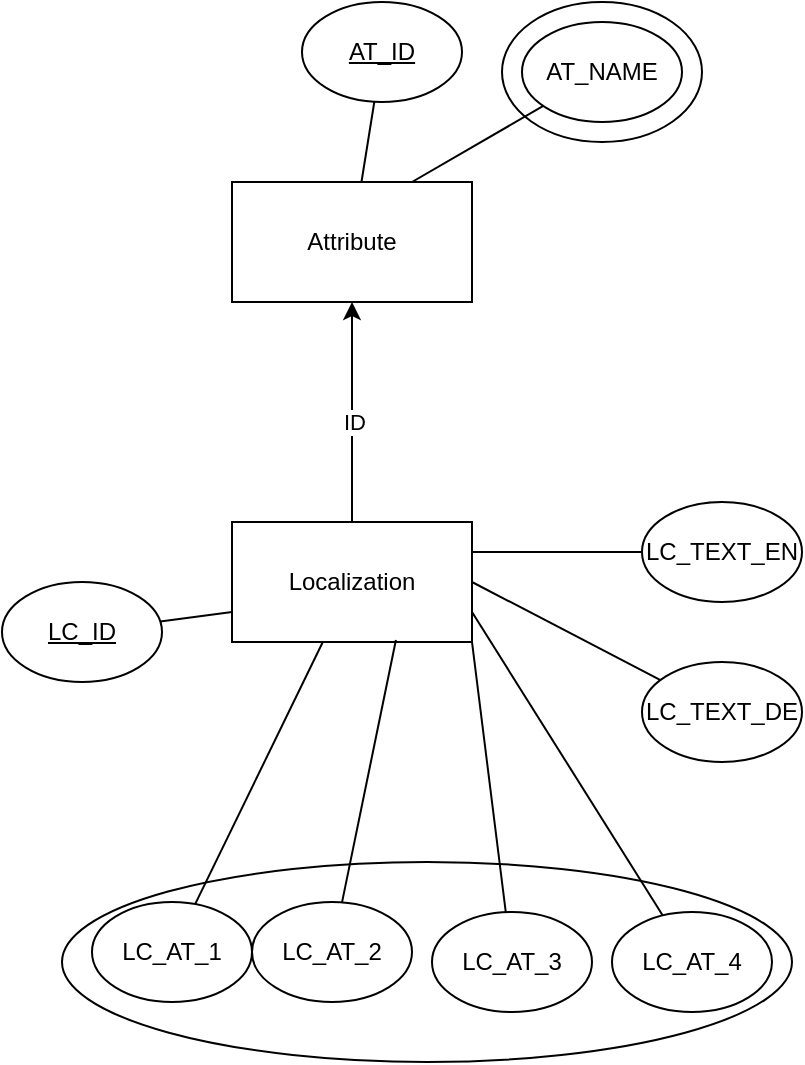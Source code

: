 <mxfile version="22.0.2" type="device" pages="3">
  <diagram id="R2lEEEUBdFMjLlhIrx00" name="Localisation">
    <mxGraphModel dx="1418" dy="820" grid="1" gridSize="10" guides="1" tooltips="1" connect="1" arrows="1" fold="1" page="1" pageScale="1" pageWidth="850" pageHeight="1100" math="0" shadow="0" extFonts="Permanent Marker^https://fonts.googleapis.com/css?family=Permanent+Marker">
      <root>
        <mxCell id="0" />
        <mxCell id="1" parent="0" />
        <mxCell id="pSALJJKO5EZUqhPM9DtS-37" value="" style="ellipse;whiteSpace=wrap;html=1;" parent="1" vertex="1">
          <mxGeometry x="270" y="100" width="100" height="70" as="geometry" />
        </mxCell>
        <mxCell id="pSALJJKO5EZUqhPM9DtS-32" value="" style="ellipse;whiteSpace=wrap;html=1;" parent="1" vertex="1">
          <mxGeometry x="50" y="530" width="365" height="100" as="geometry" />
        </mxCell>
        <mxCell id="pSALJJKO5EZUqhPM9DtS-1" value="Attribute" style="rounded=0;whiteSpace=wrap;html=1;" parent="1" vertex="1">
          <mxGeometry x="135" y="190" width="120" height="60" as="geometry" />
        </mxCell>
        <mxCell id="pSALJJKO5EZUqhPM9DtS-5" style="edgeStyle=orthogonalEdgeStyle;rounded=0;orthogonalLoop=1;jettySize=auto;html=1;" parent="1" source="pSALJJKO5EZUqhPM9DtS-3" target="pSALJJKO5EZUqhPM9DtS-1" edge="1">
          <mxGeometry relative="1" as="geometry" />
        </mxCell>
        <mxCell id="pSALJJKO5EZUqhPM9DtS-6" value="ID" style="edgeLabel;html=1;align=center;verticalAlign=middle;resizable=0;points=[];" parent="pSALJJKO5EZUqhPM9DtS-5" vertex="1" connectable="0">
          <mxGeometry x="-0.089" y="-1" relative="1" as="geometry">
            <mxPoint as="offset" />
          </mxGeometry>
        </mxCell>
        <mxCell id="pSALJJKO5EZUqhPM9DtS-3" value="Localization" style="rounded=0;whiteSpace=wrap;html=1;" parent="1" vertex="1">
          <mxGeometry x="135" y="360" width="120" height="60" as="geometry" />
        </mxCell>
        <mxCell id="pSALJJKO5EZUqhPM9DtS-17" style="rounded=0;orthogonalLoop=1;jettySize=auto;html=1;entryX=0;entryY=0.75;entryDx=0;entryDy=0;endArrow=none;endFill=0;" parent="1" source="pSALJJKO5EZUqhPM9DtS-9" target="pSALJJKO5EZUqhPM9DtS-3" edge="1">
          <mxGeometry relative="1" as="geometry" />
        </mxCell>
        <mxCell id="pSALJJKO5EZUqhPM9DtS-9" value="&lt;u&gt;LC_ID&lt;/u&gt;" style="ellipse;whiteSpace=wrap;html=1;" parent="1" vertex="1">
          <mxGeometry x="20" y="390" width="80" height="50" as="geometry" />
        </mxCell>
        <mxCell id="pSALJJKO5EZUqhPM9DtS-10" value="LC_AT_1" style="ellipse;whiteSpace=wrap;html=1;" parent="1" vertex="1">
          <mxGeometry x="65" y="550" width="80" height="50" as="geometry" />
        </mxCell>
        <mxCell id="pSALJJKO5EZUqhPM9DtS-29" style="rounded=0;orthogonalLoop=1;jettySize=auto;html=1;entryX=1;entryY=0.75;entryDx=0;entryDy=0;endArrow=none;endFill=0;" parent="1" source="pSALJJKO5EZUqhPM9DtS-11" target="pSALJJKO5EZUqhPM9DtS-3" edge="1">
          <mxGeometry relative="1" as="geometry" />
        </mxCell>
        <mxCell id="pSALJJKO5EZUqhPM9DtS-11" value="LC_AT_4" style="ellipse;whiteSpace=wrap;html=1;" parent="1" vertex="1">
          <mxGeometry x="325" y="555" width="80" height="50" as="geometry" />
        </mxCell>
        <mxCell id="pSALJJKO5EZUqhPM9DtS-28" style="rounded=0;orthogonalLoop=1;jettySize=auto;html=1;entryX=1;entryY=1;entryDx=0;entryDy=0;endArrow=none;endFill=0;" parent="1" source="pSALJJKO5EZUqhPM9DtS-12" target="pSALJJKO5EZUqhPM9DtS-3" edge="1">
          <mxGeometry relative="1" as="geometry" />
        </mxCell>
        <mxCell id="pSALJJKO5EZUqhPM9DtS-12" value="LC_AT_3" style="ellipse;whiteSpace=wrap;html=1;strokeColor=default;" parent="1" vertex="1">
          <mxGeometry x="235" y="555" width="80" height="50" as="geometry" />
        </mxCell>
        <mxCell id="pSALJJKO5EZUqhPM9DtS-26" style="rounded=0;orthogonalLoop=1;jettySize=auto;html=1;entryX=0.683;entryY=0.983;entryDx=0;entryDy=0;endArrow=none;endFill=0;entryPerimeter=0;" parent="1" source="pSALJJKO5EZUqhPM9DtS-13" target="pSALJJKO5EZUqhPM9DtS-3" edge="1">
          <mxGeometry relative="1" as="geometry" />
        </mxCell>
        <mxCell id="pSALJJKO5EZUqhPM9DtS-13" value="LC_AT_2" style="ellipse;whiteSpace=wrap;html=1;" parent="1" vertex="1">
          <mxGeometry x="145" y="550" width="80" height="50" as="geometry" />
        </mxCell>
        <mxCell id="pSALJJKO5EZUqhPM9DtS-30" style="rounded=0;orthogonalLoop=1;jettySize=auto;html=1;entryX=1;entryY=0.5;entryDx=0;entryDy=0;endArrow=none;endFill=0;" parent="1" source="pSALJJKO5EZUqhPM9DtS-15" target="pSALJJKO5EZUqhPM9DtS-3" edge="1">
          <mxGeometry relative="1" as="geometry" />
        </mxCell>
        <mxCell id="pSALJJKO5EZUqhPM9DtS-15" value="LC_TEXT_DE" style="ellipse;whiteSpace=wrap;html=1;" parent="1" vertex="1">
          <mxGeometry x="340" y="430" width="80" height="50" as="geometry" />
        </mxCell>
        <mxCell id="pSALJJKO5EZUqhPM9DtS-31" style="rounded=0;orthogonalLoop=1;jettySize=auto;html=1;entryX=1;entryY=0.25;entryDx=0;entryDy=0;endArrow=none;endFill=0;" parent="1" source="pSALJJKO5EZUqhPM9DtS-16" target="pSALJJKO5EZUqhPM9DtS-3" edge="1">
          <mxGeometry relative="1" as="geometry" />
        </mxCell>
        <mxCell id="pSALJJKO5EZUqhPM9DtS-16" value="LC_TEXT_EN" style="ellipse;whiteSpace=wrap;html=1;" parent="1" vertex="1">
          <mxGeometry x="340" y="350" width="80" height="50" as="geometry" />
        </mxCell>
        <mxCell id="pSALJJKO5EZUqhPM9DtS-25" value="" style="endArrow=none;html=1;rounded=0;" parent="1" source="pSALJJKO5EZUqhPM9DtS-10" target="pSALJJKO5EZUqhPM9DtS-3" edge="1">
          <mxGeometry width="50" height="50" relative="1" as="geometry">
            <mxPoint x="400" y="450" as="sourcePoint" />
            <mxPoint x="450" y="400" as="targetPoint" />
          </mxGeometry>
        </mxCell>
        <mxCell id="pSALJJKO5EZUqhPM9DtS-34" style="rounded=0;orthogonalLoop=1;jettySize=auto;html=1;endArrow=none;endFill=0;" parent="1" source="pSALJJKO5EZUqhPM9DtS-33" target="pSALJJKO5EZUqhPM9DtS-1" edge="1">
          <mxGeometry relative="1" as="geometry" />
        </mxCell>
        <mxCell id="pSALJJKO5EZUqhPM9DtS-33" value="&lt;u&gt;AT_ID&lt;/u&gt;" style="ellipse;whiteSpace=wrap;html=1;" parent="1" vertex="1">
          <mxGeometry x="170" y="100" width="80" height="50" as="geometry" />
        </mxCell>
        <mxCell id="pSALJJKO5EZUqhPM9DtS-36" style="rounded=0;orthogonalLoop=1;jettySize=auto;html=1;entryX=0.75;entryY=0;entryDx=0;entryDy=0;endArrow=none;endFill=0;" parent="1" source="pSALJJKO5EZUqhPM9DtS-35" target="pSALJJKO5EZUqhPM9DtS-1" edge="1">
          <mxGeometry relative="1" as="geometry" />
        </mxCell>
        <mxCell id="pSALJJKO5EZUqhPM9DtS-35" value="AT_NAME" style="ellipse;whiteSpace=wrap;html=1;" parent="1" vertex="1">
          <mxGeometry x="280" y="110" width="80" height="50" as="geometry" />
        </mxCell>
      </root>
    </mxGraphModel>
  </diagram>
  <diagram id="P946hPnH27-KmzvgSbPJ" name="GameState">
    <mxGraphModel dx="1418" dy="820" grid="1" gridSize="10" guides="1" tooltips="1" connect="1" arrows="1" fold="1" page="1" pageScale="1" pageWidth="827" pageHeight="1169" math="0" shadow="0">
      <root>
        <mxCell id="0" />
        <mxCell id="1" parent="0" />
        <mxCell id="caAEzCb_TMHF6B-qKZz--2" style="rounded=0;orthogonalLoop=1;jettySize=auto;html=1;endArrow=none;endFill=0;" parent="1" source="7ygXTDeeu6yD57ssG0iF-1" target="caAEzCb_TMHF6B-qKZz--1" edge="1">
          <mxGeometry relative="1" as="geometry" />
        </mxCell>
        <mxCell id="MbyzBLALT5zV71Jwln_m-1" style="rounded=0;orthogonalLoop=1;jettySize=auto;html=1;entryX=0.5;entryY=1;entryDx=0;entryDy=0;endArrow=none;endFill=0;" parent="1" source="7ygXTDeeu6yD57ssG0iF-1" target="caAEzCb_TMHF6B-qKZz--3" edge="1">
          <mxGeometry relative="1" as="geometry" />
        </mxCell>
        <mxCell id="7ygXTDeeu6yD57ssG0iF-1" value="Game_State" style="rounded=0;whiteSpace=wrap;html=1;" parent="1" vertex="1">
          <mxGeometry x="230" y="210" width="120" height="60" as="geometry" />
        </mxCell>
        <mxCell id="caAEzCb_TMHF6B-qKZz--1" value="&lt;u&gt;GS_ID&lt;/u&gt;" style="ellipse;whiteSpace=wrap;html=1;" parent="1" vertex="1">
          <mxGeometry x="170" y="130" width="80" height="50" as="geometry" />
        </mxCell>
        <mxCell id="caAEzCb_TMHF6B-qKZz--3" value="GS_SAVEDTIME" style="ellipse;whiteSpace=wrap;html=1;" parent="1" vertex="1">
          <mxGeometry x="270" y="110" width="110" height="60" as="geometry" />
        </mxCell>
        <mxCell id="MbyzBLALT5zV71Jwln_m-5" style="rounded=0;orthogonalLoop=1;jettySize=auto;html=1;entryX=0.25;entryY=1;entryDx=0;entryDy=0;" parent="1" source="MbyzBLALT5zV71Jwln_m-3" target="7ygXTDeeu6yD57ssG0iF-1" edge="1">
          <mxGeometry relative="1" as="geometry" />
        </mxCell>
        <mxCell id="1exuUVbyCPVRkp_rINg3-5" value="IS A" style="edgeLabel;html=1;align=center;verticalAlign=middle;resizable=0;points=[];" parent="MbyzBLALT5zV71Jwln_m-5" vertex="1" connectable="0">
          <mxGeometry x="-0.073" relative="1" as="geometry">
            <mxPoint as="offset" />
          </mxGeometry>
        </mxCell>
        <mxCell id="MbyzBLALT5zV71Jwln_m-3" value="Map_State" style="rounded=0;whiteSpace=wrap;html=1;" parent="1" vertex="1">
          <mxGeometry x="110" y="350" width="120" height="60" as="geometry" />
        </mxCell>
        <mxCell id="MbyzBLALT5zV71Jwln_m-6" style="rounded=0;orthogonalLoop=1;jettySize=auto;html=1;" parent="1" source="MbyzBLALT5zV71Jwln_m-4" target="7ygXTDeeu6yD57ssG0iF-1" edge="1">
          <mxGeometry relative="1" as="geometry" />
        </mxCell>
        <mxCell id="1exuUVbyCPVRkp_rINg3-6" value="IS A" style="edgeLabel;html=1;align=center;verticalAlign=middle;resizable=0;points=[];" parent="MbyzBLALT5zV71Jwln_m-6" vertex="1" connectable="0">
          <mxGeometry x="-0.22" relative="1" as="geometry">
            <mxPoint as="offset" />
          </mxGeometry>
        </mxCell>
        <mxCell id="MbyzBLALT5zV71Jwln_m-4" value="Player_State" style="rounded=0;whiteSpace=wrap;html=1;" parent="1" vertex="1">
          <mxGeometry x="354" y="340" width="120" height="60" as="geometry" />
        </mxCell>
        <mxCell id="1exuUVbyCPVRkp_rINg3-7" value="&lt;u&gt;MS_ID&lt;/u&gt;" style="ellipse;whiteSpace=wrap;html=1;" parent="1" vertex="1">
          <mxGeometry x="100" y="270" width="80" height="50" as="geometry" />
        </mxCell>
        <mxCell id="1exuUVbyCPVRkp_rINg3-10" style="rounded=0;orthogonalLoop=1;jettySize=auto;html=1;endArrow=none;endFill=0;" parent="1" source="1exuUVbyCPVRkp_rINg3-8" target="MbyzBLALT5zV71Jwln_m-4" edge="1">
          <mxGeometry relative="1" as="geometry" />
        </mxCell>
        <mxCell id="1exuUVbyCPVRkp_rINg3-8" value="&lt;u&gt;PS_ID&lt;/u&gt;" style="ellipse;whiteSpace=wrap;html=1;" parent="1" vertex="1">
          <mxGeometry x="370" y="450" width="80" height="50" as="geometry" />
        </mxCell>
        <mxCell id="1exuUVbyCPVRkp_rINg3-9" style="rounded=0;orthogonalLoop=1;jettySize=auto;html=1;entryX=0.5;entryY=0;entryDx=0;entryDy=0;endArrow=none;endFill=0;" parent="1" source="1exuUVbyCPVRkp_rINg3-7" target="MbyzBLALT5zV71Jwln_m-3" edge="1">
          <mxGeometry relative="1" as="geometry">
            <mxPoint x="120" y="430" as="targetPoint" />
          </mxGeometry>
        </mxCell>
        <mxCell id="SUUlrYLIa_OiUE7HjAlx-3" style="rounded=0;orthogonalLoop=1;jettySize=auto;html=1;entryX=0;entryY=0.5;entryDx=0;entryDy=0;endArrow=none;endFill=0;" parent="1" source="SUUlrYLIa_OiUE7HjAlx-1" target="MbyzBLALT5zV71Jwln_m-3" edge="1">
          <mxGeometry relative="1" as="geometry" />
        </mxCell>
        <mxCell id="SUUlrYLIa_OiUE7HjAlx-1" value="MS_MAP" style="ellipse;whiteSpace=wrap;html=1;" parent="1" vertex="1">
          <mxGeometry x="10" y="320" width="80" height="50" as="geometry" />
        </mxCell>
        <mxCell id="SUUlrYLIa_OiUE7HjAlx-2" value="MS_REVEALED" style="ellipse;whiteSpace=wrap;html=1;" parent="1" vertex="1">
          <mxGeometry x="10" y="410" width="120" height="50" as="geometry" />
        </mxCell>
        <mxCell id="SUUlrYLIa_OiUE7HjAlx-4" style="rounded=0;orthogonalLoop=1;jettySize=auto;html=1;entryX=0;entryY=0.75;entryDx=0;entryDy=0;endArrow=none;endFill=0;" parent="1" source="SUUlrYLIa_OiUE7HjAlx-2" target="MbyzBLALT5zV71Jwln_m-3" edge="1">
          <mxGeometry relative="1" as="geometry" />
        </mxCell>
        <mxCell id="SUUlrYLIa_OiUE7HjAlx-8" style="rounded=0;orthogonalLoop=1;jettySize=auto;html=1;endArrow=none;endFill=0;" parent="1" source="SUUlrYLIa_OiUE7HjAlx-5" target="MbyzBLALT5zV71Jwln_m-3" edge="1">
          <mxGeometry relative="1" as="geometry" />
        </mxCell>
        <mxCell id="SUUlrYLIa_OiUE7HjAlx-5" value="MS_HEIGHT" style="ellipse;whiteSpace=wrap;html=1;" parent="1" vertex="1">
          <mxGeometry x="60" y="470" width="120" height="50" as="geometry" />
        </mxCell>
        <mxCell id="SUUlrYLIa_OiUE7HjAlx-9" style="rounded=0;orthogonalLoop=1;jettySize=auto;html=1;entryX=0.75;entryY=1;entryDx=0;entryDy=0;endArrow=none;endFill=0;" parent="1" source="SUUlrYLIa_OiUE7HjAlx-6" target="MbyzBLALT5zV71Jwln_m-3" edge="1">
          <mxGeometry relative="1" as="geometry" />
        </mxCell>
        <mxCell id="SUUlrYLIa_OiUE7HjAlx-6" value="MS_WIDTH" style="ellipse;whiteSpace=wrap;html=1;" parent="1" vertex="1">
          <mxGeometry x="180" y="480" width="120" height="50" as="geometry" />
        </mxCell>
        <mxCell id="SUUlrYLIa_OiUE7HjAlx-10" style="rounded=0;orthogonalLoop=1;jettySize=auto;html=1;entryX=1;entryY=0.75;entryDx=0;entryDy=0;endArrow=none;endFill=0;" parent="1" source="SUUlrYLIa_OiUE7HjAlx-7" target="MbyzBLALT5zV71Jwln_m-3" edge="1">
          <mxGeometry relative="1" as="geometry" />
        </mxCell>
        <mxCell id="SUUlrYLIa_OiUE7HjAlx-7" value="MS_GS_ID" style="ellipse;whiteSpace=wrap;html=1;" parent="1" vertex="1">
          <mxGeometry x="240" y="420" width="120" height="50" as="geometry" />
        </mxCell>
        <mxCell id="SUUlrYLIa_OiUE7HjAlx-12" style="rounded=0;orthogonalLoop=1;jettySize=auto;html=1;entryX=0.75;entryY=1;entryDx=0;entryDy=0;endArrow=none;endFill=0;" parent="1" source="SUUlrYLIa_OiUE7HjAlx-11" target="MbyzBLALT5zV71Jwln_m-4" edge="1">
          <mxGeometry relative="1" as="geometry" />
        </mxCell>
        <mxCell id="SUUlrYLIa_OiUE7HjAlx-11" value="PS_X" style="ellipse;whiteSpace=wrap;html=1;" parent="1" vertex="1">
          <mxGeometry x="460" y="450" width="70" height="50" as="geometry" />
        </mxCell>
        <mxCell id="SUUlrYLIa_OiUE7HjAlx-16" style="rounded=0;orthogonalLoop=1;jettySize=auto;html=1;entryX=1.008;entryY=0.617;entryDx=0;entryDy=0;endArrow=none;endFill=0;entryPerimeter=0;" parent="1" source="SUUlrYLIa_OiUE7HjAlx-13" target="MbyzBLALT5zV71Jwln_m-4" edge="1">
          <mxGeometry relative="1" as="geometry" />
        </mxCell>
        <mxCell id="SUUlrYLIa_OiUE7HjAlx-13" value="PS_Y" style="ellipse;whiteSpace=wrap;html=1;" parent="1" vertex="1">
          <mxGeometry x="540" y="440" width="70" height="50" as="geometry" />
        </mxCell>
        <mxCell id="SUUlrYLIa_OiUE7HjAlx-15" style="rounded=0;orthogonalLoop=1;jettySize=auto;html=1;endArrow=none;endFill=0;" parent="1" source="SUUlrYLIa_OiUE7HjAlx-14" target="MbyzBLALT5zV71Jwln_m-4" edge="1">
          <mxGeometry relative="1" as="geometry" />
        </mxCell>
        <mxCell id="SUUlrYLIa_OiUE7HjAlx-14" value="PS_GS_ID" style="ellipse;whiteSpace=wrap;html=1;" parent="1" vertex="1">
          <mxGeometry x="540" y="355" width="70" height="50" as="geometry" />
        </mxCell>
      </root>
    </mxGraphModel>
  </diagram>
  <diagram name="Items &amp; Abilities" id="hHFkaVCrKI0MPWwd6Wz1">
    <mxGraphModel dx="1418" dy="820" grid="1" gridSize="10" guides="1" tooltips="1" connect="1" arrows="1" fold="1" page="1" pageScale="1" pageWidth="827" pageHeight="1169" math="0" shadow="0">
      <root>
        <mxCell id="njsDb0xgOYwY1wGFmWBf-0" />
        <mxCell id="njsDb0xgOYwY1wGFmWBf-1" parent="njsDb0xgOYwY1wGFmWBf-0" />
        <mxCell id="njsDb0xgOYwY1wGFmWBf-2" style="rounded=0;orthogonalLoop=1;jettySize=auto;html=1;endArrow=none;endFill=0;" edge="1" parent="njsDb0xgOYwY1wGFmWBf-1" source="njsDb0xgOYwY1wGFmWBf-4" target="njsDb0xgOYwY1wGFmWBf-5">
          <mxGeometry relative="1" as="geometry" />
        </mxCell>
        <mxCell id="njsDb0xgOYwY1wGFmWBf-3" style="rounded=0;orthogonalLoop=1;jettySize=auto;html=1;entryX=0.5;entryY=1;entryDx=0;entryDy=0;endArrow=none;endFill=0;" edge="1" parent="njsDb0xgOYwY1wGFmWBf-1" source="njsDb0xgOYwY1wGFmWBf-4" target="njsDb0xgOYwY1wGFmWBf-6">
          <mxGeometry relative="1" as="geometry" />
        </mxCell>
        <mxCell id="njsDb0xgOYwY1wGFmWBf-4" value="Game_State" style="rounded=0;whiteSpace=wrap;html=1;" vertex="1" parent="njsDb0xgOYwY1wGFmWBf-1">
          <mxGeometry x="230" y="210" width="120" height="60" as="geometry" />
        </mxCell>
        <mxCell id="njsDb0xgOYwY1wGFmWBf-5" value="&lt;u&gt;GS_ID&lt;/u&gt;" style="ellipse;whiteSpace=wrap;html=1;" vertex="1" parent="njsDb0xgOYwY1wGFmWBf-1">
          <mxGeometry x="170" y="130" width="80" height="50" as="geometry" />
        </mxCell>
        <mxCell id="njsDb0xgOYwY1wGFmWBf-6" value="GS_SAVEDTIME" style="ellipse;whiteSpace=wrap;html=1;" vertex="1" parent="njsDb0xgOYwY1wGFmWBf-1">
          <mxGeometry x="270" y="110" width="110" height="60" as="geometry" />
        </mxCell>
        <mxCell id="njsDb0xgOYwY1wGFmWBf-7" style="rounded=0;orthogonalLoop=1;jettySize=auto;html=1;entryX=0.25;entryY=1;entryDx=0;entryDy=0;" edge="1" parent="njsDb0xgOYwY1wGFmWBf-1" source="njsDb0xgOYwY1wGFmWBf-9" target="njsDb0xgOYwY1wGFmWBf-4">
          <mxGeometry relative="1" as="geometry" />
        </mxCell>
        <mxCell id="njsDb0xgOYwY1wGFmWBf-8" value="IS A" style="edgeLabel;html=1;align=center;verticalAlign=middle;resizable=0;points=[];" vertex="1" connectable="0" parent="njsDb0xgOYwY1wGFmWBf-7">
          <mxGeometry x="-0.073" relative="1" as="geometry">
            <mxPoint as="offset" />
          </mxGeometry>
        </mxCell>
        <mxCell id="njsDb0xgOYwY1wGFmWBf-9" value="Map_State" style="rounded=0;whiteSpace=wrap;html=1;" vertex="1" parent="njsDb0xgOYwY1wGFmWBf-1">
          <mxGeometry x="110" y="350" width="120" height="60" as="geometry" />
        </mxCell>
        <mxCell id="njsDb0xgOYwY1wGFmWBf-10" style="rounded=0;orthogonalLoop=1;jettySize=auto;html=1;" edge="1" parent="njsDb0xgOYwY1wGFmWBf-1" source="njsDb0xgOYwY1wGFmWBf-12" target="njsDb0xgOYwY1wGFmWBf-4">
          <mxGeometry relative="1" as="geometry" />
        </mxCell>
        <mxCell id="njsDb0xgOYwY1wGFmWBf-11" value="IS A" style="edgeLabel;html=1;align=center;verticalAlign=middle;resizable=0;points=[];" vertex="1" connectable="0" parent="njsDb0xgOYwY1wGFmWBf-10">
          <mxGeometry x="-0.22" relative="1" as="geometry">
            <mxPoint as="offset" />
          </mxGeometry>
        </mxCell>
        <mxCell id="njsDb0xgOYwY1wGFmWBf-12" value="Player_State" style="rounded=0;whiteSpace=wrap;html=1;" vertex="1" parent="njsDb0xgOYwY1wGFmWBf-1">
          <mxGeometry x="350" y="315" width="120" height="60" as="geometry" />
        </mxCell>
        <mxCell id="njsDb0xgOYwY1wGFmWBf-13" value="&lt;u&gt;MS_ID&lt;/u&gt;" style="ellipse;whiteSpace=wrap;html=1;" vertex="1" parent="njsDb0xgOYwY1wGFmWBf-1">
          <mxGeometry x="100" y="270" width="80" height="50" as="geometry" />
        </mxCell>
        <mxCell id="njsDb0xgOYwY1wGFmWBf-14" style="rounded=0;orthogonalLoop=1;jettySize=auto;html=1;endArrow=none;endFill=0;" edge="1" parent="njsDb0xgOYwY1wGFmWBf-1" source="njsDb0xgOYwY1wGFmWBf-15" target="njsDb0xgOYwY1wGFmWBf-12">
          <mxGeometry relative="1" as="geometry" />
        </mxCell>
        <mxCell id="njsDb0xgOYwY1wGFmWBf-15" value="&lt;u&gt;PS_ID&lt;/u&gt;" style="ellipse;whiteSpace=wrap;html=1;" vertex="1" parent="njsDb0xgOYwY1wGFmWBf-1">
          <mxGeometry x="560" y="180" width="80" height="50" as="geometry" />
        </mxCell>
        <mxCell id="njsDb0xgOYwY1wGFmWBf-16" style="rounded=0;orthogonalLoop=1;jettySize=auto;html=1;entryX=0.5;entryY=0;entryDx=0;entryDy=0;endArrow=none;endFill=0;" edge="1" parent="njsDb0xgOYwY1wGFmWBf-1" source="njsDb0xgOYwY1wGFmWBf-13" target="njsDb0xgOYwY1wGFmWBf-9">
          <mxGeometry relative="1" as="geometry">
            <mxPoint x="120" y="430" as="targetPoint" />
          </mxGeometry>
        </mxCell>
        <mxCell id="njsDb0xgOYwY1wGFmWBf-17" style="rounded=0;orthogonalLoop=1;jettySize=auto;html=1;entryX=0;entryY=0.5;entryDx=0;entryDy=0;endArrow=none;endFill=0;" edge="1" parent="njsDb0xgOYwY1wGFmWBf-1" source="njsDb0xgOYwY1wGFmWBf-18" target="njsDb0xgOYwY1wGFmWBf-9">
          <mxGeometry relative="1" as="geometry" />
        </mxCell>
        <mxCell id="njsDb0xgOYwY1wGFmWBf-18" value="MS_MAP" style="ellipse;whiteSpace=wrap;html=1;" vertex="1" parent="njsDb0xgOYwY1wGFmWBf-1">
          <mxGeometry x="10" y="320" width="80" height="50" as="geometry" />
        </mxCell>
        <mxCell id="njsDb0xgOYwY1wGFmWBf-19" value="MS_REVEALED" style="ellipse;whiteSpace=wrap;html=1;" vertex="1" parent="njsDb0xgOYwY1wGFmWBf-1">
          <mxGeometry x="10" y="410" width="120" height="50" as="geometry" />
        </mxCell>
        <mxCell id="njsDb0xgOYwY1wGFmWBf-20" style="rounded=0;orthogonalLoop=1;jettySize=auto;html=1;entryX=0;entryY=0.75;entryDx=0;entryDy=0;endArrow=none;endFill=0;" edge="1" parent="njsDb0xgOYwY1wGFmWBf-1" source="njsDb0xgOYwY1wGFmWBf-19" target="njsDb0xgOYwY1wGFmWBf-9">
          <mxGeometry relative="1" as="geometry" />
        </mxCell>
        <mxCell id="njsDb0xgOYwY1wGFmWBf-21" style="rounded=0;orthogonalLoop=1;jettySize=auto;html=1;endArrow=none;endFill=0;" edge="1" parent="njsDb0xgOYwY1wGFmWBf-1" source="njsDb0xgOYwY1wGFmWBf-22" target="njsDb0xgOYwY1wGFmWBf-9">
          <mxGeometry relative="1" as="geometry" />
        </mxCell>
        <mxCell id="njsDb0xgOYwY1wGFmWBf-22" value="MS_HEIGHT" style="ellipse;whiteSpace=wrap;html=1;" vertex="1" parent="njsDb0xgOYwY1wGFmWBf-1">
          <mxGeometry x="60" y="470" width="120" height="50" as="geometry" />
        </mxCell>
        <mxCell id="njsDb0xgOYwY1wGFmWBf-23" style="rounded=0;orthogonalLoop=1;jettySize=auto;html=1;entryX=0.75;entryY=1;entryDx=0;entryDy=0;endArrow=none;endFill=0;" edge="1" parent="njsDb0xgOYwY1wGFmWBf-1" source="njsDb0xgOYwY1wGFmWBf-24" target="njsDb0xgOYwY1wGFmWBf-9">
          <mxGeometry relative="1" as="geometry" />
        </mxCell>
        <mxCell id="njsDb0xgOYwY1wGFmWBf-24" value="MS_WIDTH" style="ellipse;whiteSpace=wrap;html=1;" vertex="1" parent="njsDb0xgOYwY1wGFmWBf-1">
          <mxGeometry x="180" y="480" width="120" height="50" as="geometry" />
        </mxCell>
        <mxCell id="njsDb0xgOYwY1wGFmWBf-25" style="rounded=0;orthogonalLoop=1;jettySize=auto;html=1;entryX=1;entryY=0.75;entryDx=0;entryDy=0;endArrow=none;endFill=0;" edge="1" parent="njsDb0xgOYwY1wGFmWBf-1" source="njsDb0xgOYwY1wGFmWBf-26" target="njsDb0xgOYwY1wGFmWBf-9">
          <mxGeometry relative="1" as="geometry" />
        </mxCell>
        <mxCell id="njsDb0xgOYwY1wGFmWBf-26" value="MS_GS_ID" style="ellipse;whiteSpace=wrap;html=1;" vertex="1" parent="njsDb0xgOYwY1wGFmWBf-1">
          <mxGeometry x="240" y="420" width="120" height="50" as="geometry" />
        </mxCell>
        <mxCell id="njsDb0xgOYwY1wGFmWBf-27" style="rounded=0;orthogonalLoop=1;jettySize=auto;html=1;entryX=0.75;entryY=1;entryDx=0;entryDy=0;endArrow=none;endFill=0;" edge="1" parent="njsDb0xgOYwY1wGFmWBf-1" source="njsDb0xgOYwY1wGFmWBf-28" target="njsDb0xgOYwY1wGFmWBf-12">
          <mxGeometry relative="1" as="geometry" />
        </mxCell>
        <mxCell id="njsDb0xgOYwY1wGFmWBf-28" value="PS_X" style="ellipse;whiteSpace=wrap;html=1;" vertex="1" parent="njsDb0xgOYwY1wGFmWBf-1">
          <mxGeometry x="610" y="355" width="70" height="50" as="geometry" />
        </mxCell>
        <mxCell id="njsDb0xgOYwY1wGFmWBf-29" style="rounded=0;orthogonalLoop=1;jettySize=auto;html=1;entryX=1.008;entryY=0.617;entryDx=0;entryDy=0;endArrow=none;endFill=0;entryPerimeter=0;" edge="1" parent="njsDb0xgOYwY1wGFmWBf-1" source="njsDb0xgOYwY1wGFmWBf-30" target="njsDb0xgOYwY1wGFmWBf-12">
          <mxGeometry relative="1" as="geometry" />
        </mxCell>
        <mxCell id="njsDb0xgOYwY1wGFmWBf-30" value="PS_Y" style="ellipse;whiteSpace=wrap;html=1;" vertex="1" parent="njsDb0xgOYwY1wGFmWBf-1">
          <mxGeometry x="610" y="250" width="70" height="50" as="geometry" />
        </mxCell>
        <mxCell id="njsDb0xgOYwY1wGFmWBf-31" style="rounded=0;orthogonalLoop=1;jettySize=auto;html=1;endArrow=none;endFill=0;" edge="1" parent="njsDb0xgOYwY1wGFmWBf-1" source="njsDb0xgOYwY1wGFmWBf-32" target="njsDb0xgOYwY1wGFmWBf-12">
          <mxGeometry relative="1" as="geometry" />
        </mxCell>
        <mxCell id="njsDb0xgOYwY1wGFmWBf-32" value="PS_GS_ID" style="ellipse;whiteSpace=wrap;html=1;" vertex="1" parent="njsDb0xgOYwY1wGFmWBf-1">
          <mxGeometry x="440" y="220" width="70" height="50" as="geometry" />
        </mxCell>
        <mxCell id="MbNpCQkt3bseJSIXryut-0" value="Characteer" style="rounded=0;whiteSpace=wrap;html=1;" vertex="1" parent="njsDb0xgOYwY1wGFmWBf-1">
          <mxGeometry x="354" y="550" width="120" height="60" as="geometry" />
        </mxCell>
        <mxCell id="MbNpCQkt3bseJSIXryut-1" value="Monster" style="rounded=0;whiteSpace=wrap;html=1;" vertex="1" parent="njsDb0xgOYwY1wGFmWBf-1">
          <mxGeometry x="520" y="555" width="120" height="60" as="geometry" />
        </mxCell>
        <mxCell id="MbNpCQkt3bseJSIXryut-3" value="&lt;h1&gt;Character&lt;span style=&quot;white-space: pre;&quot;&gt;&#x9;&lt;/span&gt;&lt;/h1&gt;&lt;div&gt;Haa a type&lt;/div&gt;&lt;div&gt;(Player, Monster or Boss)&lt;/div&gt;&lt;div&gt;character.h---&lt;/div&gt;" style="text;html=1;strokeColor=none;fillColor=none;spacing=5;spacingTop=-20;whiteSpace=wrap;overflow=hidden;rounded=0;" vertex="1" parent="njsDb0xgOYwY1wGFmWBf-1">
          <mxGeometry x="90" y="630" width="190" height="120" as="geometry" />
        </mxCell>
      </root>
    </mxGraphModel>
  </diagram>
</mxfile>
